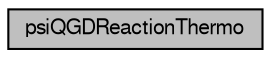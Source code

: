 digraph G
{
  bgcolor="transparent";
  edge [fontname="FreeSans",fontsize="10",labelfontname="FreeSans",labelfontsize="10"];
  node [fontname="FreeSans",fontsize="10",shape=record];
  Node1 [label="psiQGDReactionThermo",height=0.2,width=0.4,color="black", fillcolor="grey75", style="filled" fontcolor="black"];
}
